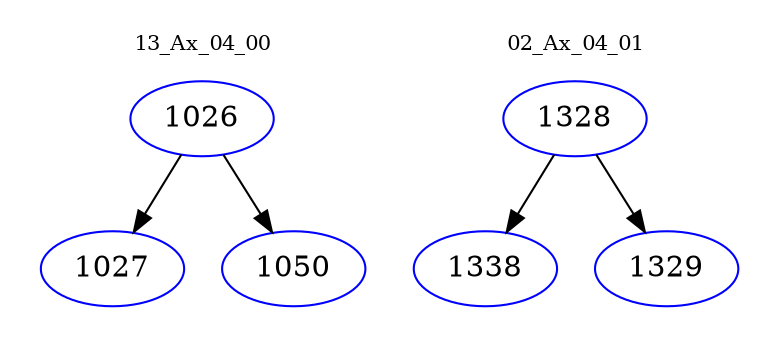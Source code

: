 digraph{
subgraph cluster_0 {
color = white
label = "13_Ax_04_00";
fontsize=10;
T0_1026 [label="1026", color="blue"]
T0_1026 -> T0_1027 [color="black"]
T0_1027 [label="1027", color="blue"]
T0_1026 -> T0_1050 [color="black"]
T0_1050 [label="1050", color="blue"]
}
subgraph cluster_1 {
color = white
label = "02_Ax_04_01";
fontsize=10;
T1_1328 [label="1328", color="blue"]
T1_1328 -> T1_1338 [color="black"]
T1_1338 [label="1338", color="blue"]
T1_1328 -> T1_1329 [color="black"]
T1_1329 [label="1329", color="blue"]
}
}
